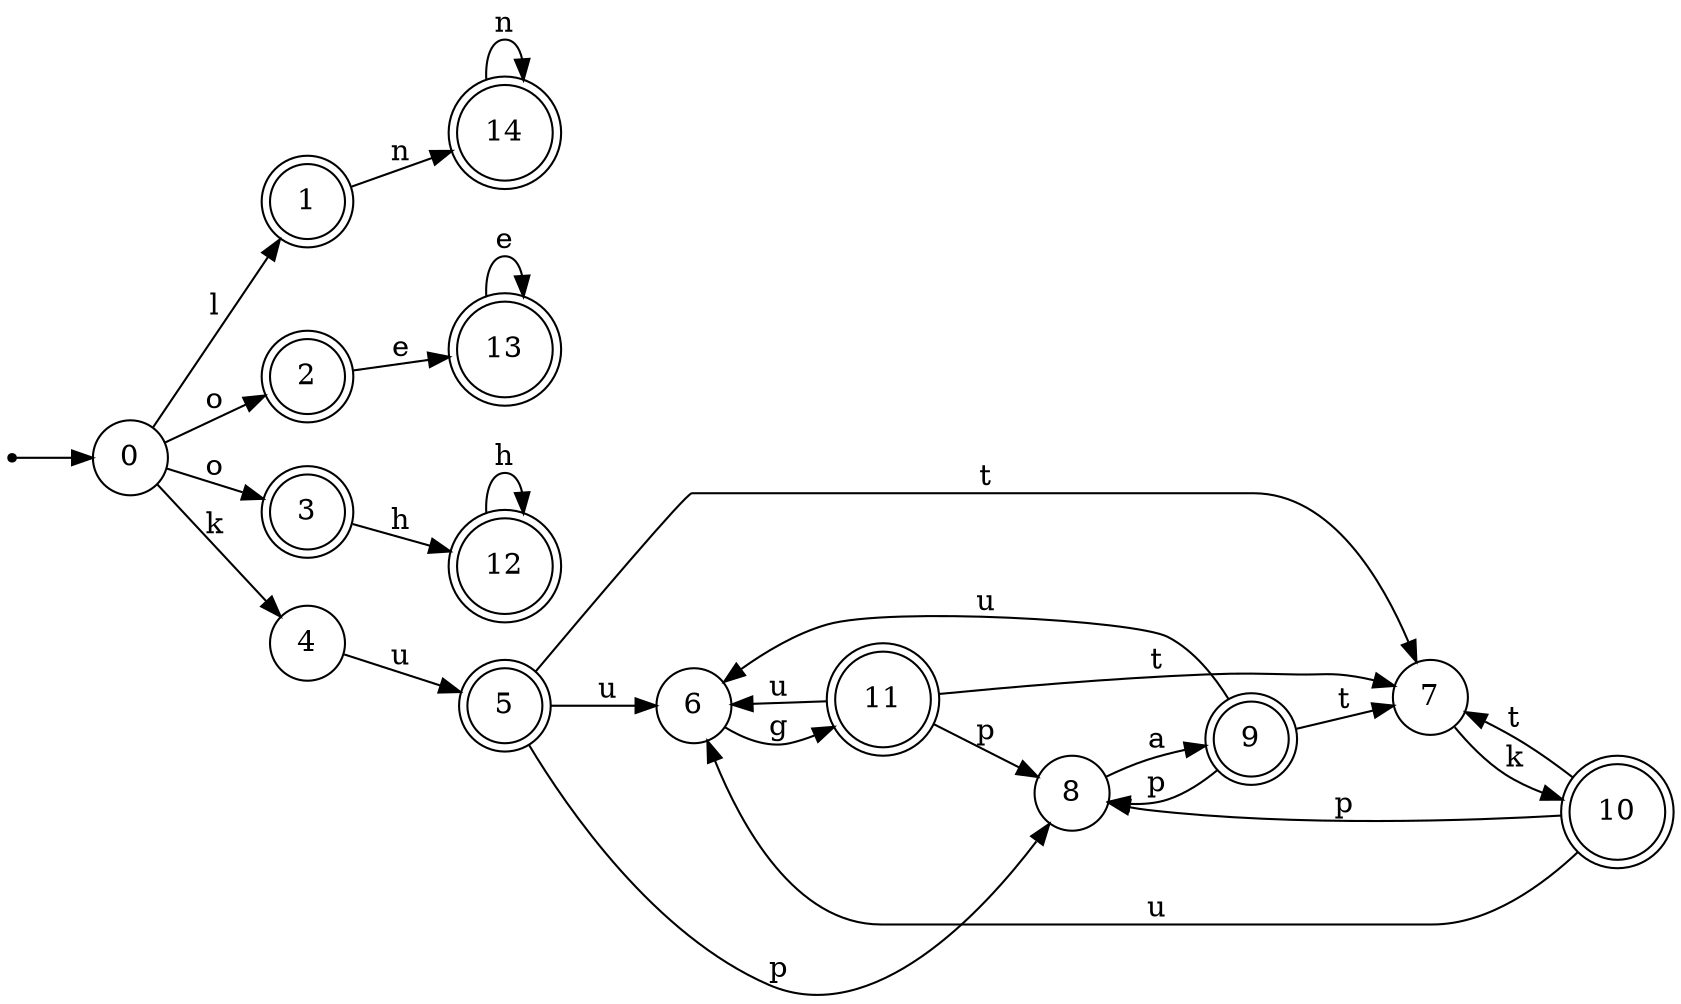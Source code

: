 digraph finite_state_machine {
rankdir=LR;
size="20,20";
node [shape = point]; "dummy0"
node [shape = circle]; "0";
"dummy0" -> "0";
node [shape = doublecircle]; "1";node [shape = doublecircle]; "2";node [shape = doublecircle]; "3";node [shape = circle]; "4";
node [shape = doublecircle]; "5";node [shape = circle]; "6";
node [shape = circle]; "7";
node [shape = circle]; "8";
node [shape = doublecircle]; "9";node [shape = doublecircle]; "10";node [shape = doublecircle]; "11";node [shape = doublecircle]; "12";node [shape = doublecircle]; "13";node [shape = doublecircle]; "14";"0" -> "1" [label = "l"];
 "0" -> "2" [label = "o"];
 "0" -> "3" [label = "o"];
 "0" -> "4" [label = "k"];
 "4" -> "5" [label = "u"];
 "5" -> "6" [label = "u"];
 "5" -> "7" [label = "t"];
 "5" -> "8" [label = "p"];
 "8" -> "9" [label = "a"];
 "9" -> "8" [label = "p"];
 "9" -> "6" [label = "u"];
 "9" -> "7" [label = "t"];
 "7" -> "10" [label = "k"];
 "10" -> "7" [label = "t"];
 "10" -> "6" [label = "u"];
 "10" -> "8" [label = "p"];
 "6" -> "11" [label = "g"];
 "11" -> "6" [label = "u"];
 "11" -> "7" [label = "t"];
 "11" -> "8" [label = "p"];
 "3" -> "12" [label = "h"];
 "12" -> "12" [label = "h"];
 "2" -> "13" [label = "e"];
 "13" -> "13" [label = "e"];
 "1" -> "14" [label = "n"];
 "14" -> "14" [label = "n"];
 }
